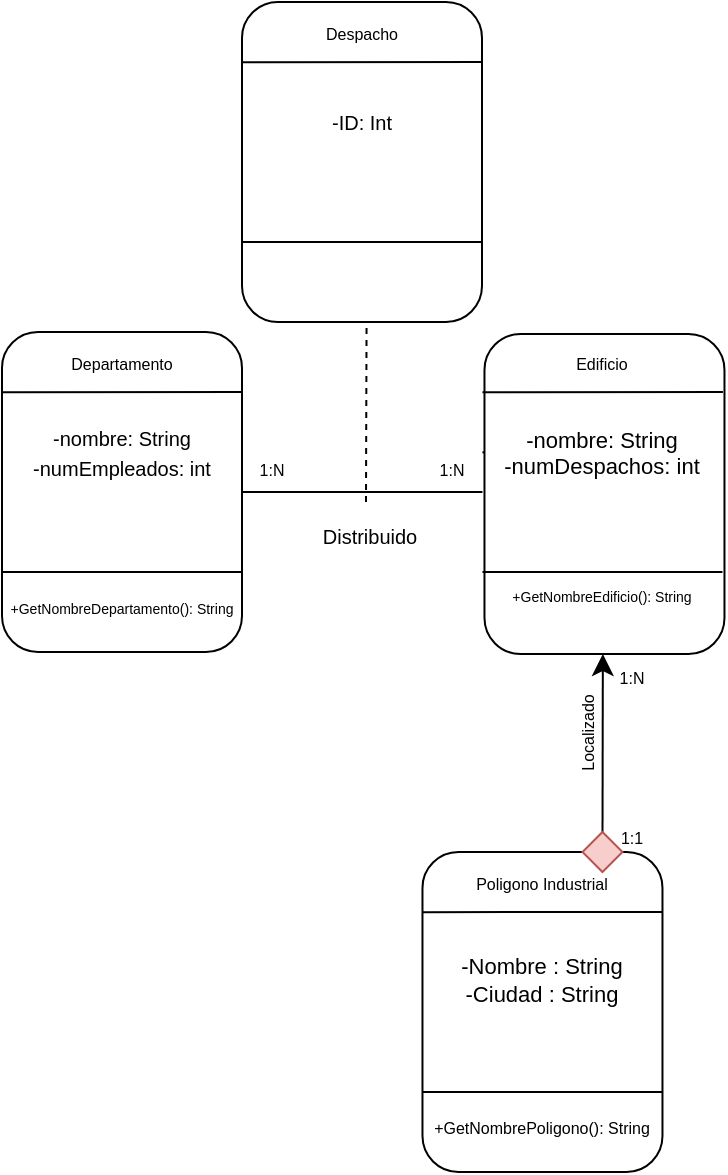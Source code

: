 <mxfile version="24.2.5" type="device">
  <diagram name="Página-1" id="XXfHnzxDMmXs4ql_Bb09">
    <mxGraphModel dx="895" dy="439" grid="1" gridSize="10" guides="1" tooltips="1" connect="1" arrows="1" fold="1" page="1" pageScale="1" pageWidth="827" pageHeight="1169" math="0" shadow="0">
      <root>
        <mxCell id="0" />
        <mxCell id="1" parent="0" />
        <mxCell id="4G8PM3yjLBQe5VdLkAt0-1" value="" style="group" parent="1" vertex="1" connectable="0">
          <mxGeometry x="470.24" y="425" width="130" height="160" as="geometry" />
        </mxCell>
        <mxCell id="4G8PM3yjLBQe5VdLkAt0-2" value="" style="rounded=1;whiteSpace=wrap;html=1;" parent="4G8PM3yjLBQe5VdLkAt0-1" vertex="1">
          <mxGeometry width="120" height="160" as="geometry" />
        </mxCell>
        <mxCell id="4G8PM3yjLBQe5VdLkAt0-3" value="" style="endArrow=none;html=1;rounded=0;" parent="4G8PM3yjLBQe5VdLkAt0-1" target="4G8PM3yjLBQe5VdLkAt0-2" edge="1">
          <mxGeometry width="50" height="50" relative="1" as="geometry">
            <mxPoint y="60" as="sourcePoint" />
            <mxPoint x="50" y="10" as="targetPoint" />
          </mxGeometry>
        </mxCell>
        <mxCell id="4G8PM3yjLBQe5VdLkAt0-4" value="" style="endArrow=none;html=1;rounded=0;entryX=1.002;entryY=0.312;entryDx=0;entryDy=0;entryPerimeter=0;" parent="4G8PM3yjLBQe5VdLkAt0-1" edge="1">
          <mxGeometry width="50" height="50" relative="1" as="geometry">
            <mxPoint y="30.08" as="sourcePoint" />
            <mxPoint x="120.24" y="30.0" as="targetPoint" />
          </mxGeometry>
        </mxCell>
        <mxCell id="4G8PM3yjLBQe5VdLkAt0-5" value="" style="endArrow=none;html=1;rounded=0;entryX=1.002;entryY=0.312;entryDx=0;entryDy=0;entryPerimeter=0;" parent="4G8PM3yjLBQe5VdLkAt0-1" edge="1">
          <mxGeometry width="50" height="50" relative="1" as="geometry">
            <mxPoint y="120" as="sourcePoint" />
            <mxPoint x="120" y="120" as="targetPoint" />
          </mxGeometry>
        </mxCell>
        <mxCell id="4G8PM3yjLBQe5VdLkAt0-6" value="&lt;span style=&quot;font-size: 8px;&quot;&gt;Poligono Industrial&lt;/span&gt;" style="text;html=1;align=center;verticalAlign=middle;whiteSpace=wrap;rounded=0;" parent="4G8PM3yjLBQe5VdLkAt0-1" vertex="1">
          <mxGeometry width="120" height="30" as="geometry" />
        </mxCell>
        <mxCell id="4G8PM3yjLBQe5VdLkAt0-7" value="&lt;div style=&quot;font-size: 11px;&quot;&gt;-Nombre : String&lt;/div&gt;&lt;div style=&quot;font-size: 11px;&quot;&gt;-Ciudad : String&lt;/div&gt;" style="text;html=1;align=center;verticalAlign=middle;whiteSpace=wrap;rounded=0;" parent="4G8PM3yjLBQe5VdLkAt0-1" vertex="1">
          <mxGeometry y="44" width="120" height="40" as="geometry" />
        </mxCell>
        <mxCell id="4G8PM3yjLBQe5VdLkAt0-8" value="&lt;font style=&quot;font-size: 8px;&quot;&gt;+GetNombrePoligono(): String&lt;/font&gt;" style="text;html=1;align=center;verticalAlign=middle;whiteSpace=wrap;rounded=0;fontSize=16;" parent="4G8PM3yjLBQe5VdLkAt0-1" vertex="1">
          <mxGeometry y="120" width="120" height="30" as="geometry" />
        </mxCell>
        <mxCell id="4G8PM3yjLBQe5VdLkAt0-10" value="" style="group" parent="1" vertex="1" connectable="0">
          <mxGeometry x="260" y="165" width="120.24" height="160" as="geometry" />
        </mxCell>
        <mxCell id="4G8PM3yjLBQe5VdLkAt0-11" value="" style="rounded=1;whiteSpace=wrap;html=1;" parent="4G8PM3yjLBQe5VdLkAt0-10" vertex="1">
          <mxGeometry width="120" height="160" as="geometry" />
        </mxCell>
        <mxCell id="4G8PM3yjLBQe5VdLkAt0-12" value="" style="endArrow=none;html=1;rounded=0;" parent="4G8PM3yjLBQe5VdLkAt0-10" target="4G8PM3yjLBQe5VdLkAt0-11" edge="1">
          <mxGeometry width="50" height="50" relative="1" as="geometry">
            <mxPoint y="60" as="sourcePoint" />
            <mxPoint x="50" y="10" as="targetPoint" />
          </mxGeometry>
        </mxCell>
        <mxCell id="4G8PM3yjLBQe5VdLkAt0-13" value="" style="endArrow=none;html=1;rounded=0;entryX=1.002;entryY=0.312;entryDx=0;entryDy=0;entryPerimeter=0;" parent="4G8PM3yjLBQe5VdLkAt0-10" edge="1">
          <mxGeometry width="50" height="50" relative="1" as="geometry">
            <mxPoint y="30.08" as="sourcePoint" />
            <mxPoint x="120.24" y="30.0" as="targetPoint" />
          </mxGeometry>
        </mxCell>
        <mxCell id="4G8PM3yjLBQe5VdLkAt0-14" value="" style="endArrow=none;html=1;rounded=0;entryX=1.002;entryY=0.312;entryDx=0;entryDy=0;entryPerimeter=0;" parent="4G8PM3yjLBQe5VdLkAt0-10" edge="1">
          <mxGeometry width="50" height="50" relative="1" as="geometry">
            <mxPoint y="120" as="sourcePoint" />
            <mxPoint x="120" y="120" as="targetPoint" />
          </mxGeometry>
        </mxCell>
        <mxCell id="4G8PM3yjLBQe5VdLkAt0-15" value="&lt;font style=&quot;font-size: 8px;&quot;&gt;Departamento&lt;/font&gt;" style="text;html=1;align=center;verticalAlign=middle;whiteSpace=wrap;rounded=0;" parent="4G8PM3yjLBQe5VdLkAt0-10" vertex="1">
          <mxGeometry x="30" width="60" height="30" as="geometry" />
        </mxCell>
        <mxCell id="4G8PM3yjLBQe5VdLkAt0-16" value="&lt;font size=&quot;1&quot;&gt;-nombre: String&lt;/font&gt;&lt;div&gt;&lt;font size=&quot;1&quot;&gt;-numEmpleados: int&lt;/font&gt;&lt;/div&gt;" style="text;html=1;align=center;verticalAlign=middle;whiteSpace=wrap;rounded=0;" parent="4G8PM3yjLBQe5VdLkAt0-10" vertex="1">
          <mxGeometry y="40" width="120" height="40" as="geometry" />
        </mxCell>
        <mxCell id="4G8PM3yjLBQe5VdLkAt0-17" value="&lt;font style=&quot;font-size: 7px;&quot;&gt;+GetNombreDepartamento(): String&lt;/font&gt;" style="text;html=1;align=center;verticalAlign=middle;whiteSpace=wrap;rounded=0;fontSize=16;" parent="4G8PM3yjLBQe5VdLkAt0-10" vertex="1">
          <mxGeometry y="120" width="120" height="30" as="geometry" />
        </mxCell>
        <mxCell id="4G8PM3yjLBQe5VdLkAt0-18" value="&lt;font style=&quot;font-size: 8px;&quot;&gt;Localizado&lt;/font&gt;" style="text;html=1;align=center;verticalAlign=middle;whiteSpace=wrap;rounded=0;fontSize=16;rotation=-90;" parent="1" vertex="1">
          <mxGeometry x="520.24" y="355" width="60" height="20" as="geometry" />
        </mxCell>
        <mxCell id="4G8PM3yjLBQe5VdLkAt0-19" value="&lt;font style=&quot;font-size: 8px;&quot;&gt;1:1&lt;/font&gt;" style="text;html=1;align=center;verticalAlign=middle;whiteSpace=wrap;rounded=0;fontSize=16;" parent="1" vertex="1">
          <mxGeometry x="560.48" y="415" width="30" as="geometry" />
        </mxCell>
        <mxCell id="4G8PM3yjLBQe5VdLkAt0-20" value="&lt;font style=&quot;font-size: 8px;&quot;&gt;1:N&lt;/font&gt;" style="text;html=1;align=center;verticalAlign=middle;whiteSpace=wrap;rounded=0;fontSize=16;" parent="1" vertex="1">
          <mxGeometry x="560.48" y="335" width="30" as="geometry" />
        </mxCell>
        <mxCell id="4G8PM3yjLBQe5VdLkAt0-21" style="edgeStyle=none;curved=1;rounded=0;orthogonalLoop=1;jettySize=auto;html=1;entryX=0;entryY=0;entryDx=0;entryDy=0;fontSize=12;startSize=8;endSize=8;" parent="1" source="4G8PM3yjLBQe5VdLkAt0-20" target="4G8PM3yjLBQe5VdLkAt0-20" edge="1">
          <mxGeometry relative="1" as="geometry" />
        </mxCell>
        <mxCell id="4G8PM3yjLBQe5VdLkAt0-22" value="" style="endArrow=classic;html=1;rounded=0;fontSize=12;startSize=8;endSize=8;curved=1;exitX=0.75;exitY=0;exitDx=0;exitDy=0;endFill=1;" parent="1" source="4G8PM3yjLBQe5VdLkAt0-6" target="4G8PM3yjLBQe5VdLkAt0-46" edge="1">
          <mxGeometry width="50" height="50" relative="1" as="geometry">
            <mxPoint x="350.24" y="445" as="sourcePoint" />
            <mxPoint x="350.24" y="325" as="targetPoint" />
          </mxGeometry>
        </mxCell>
        <mxCell id="4G8PM3yjLBQe5VdLkAt0-23" value="" style="rhombus;whiteSpace=wrap;html=1;fillColor=#f8cecc;strokeColor=#b85450;" parent="1" vertex="1">
          <mxGeometry x="550.24" y="415" width="20" height="20" as="geometry" />
        </mxCell>
        <mxCell id="4G8PM3yjLBQe5VdLkAt0-33" value="&lt;span style=&quot;font-size: 10px;&quot;&gt;Distribuido&lt;/span&gt;" style="text;html=1;align=center;verticalAlign=middle;whiteSpace=wrap;rounded=0;fontSize=16;" parent="1" vertex="1">
          <mxGeometry x="414" y="250" width="60" height="30" as="geometry" />
        </mxCell>
        <mxCell id="4G8PM3yjLBQe5VdLkAt0-35" value="&lt;font style=&quot;font-size: 8px;&quot;&gt;1:N&lt;/font&gt;" style="text;html=1;align=center;verticalAlign=middle;whiteSpace=wrap;rounded=0;fontSize=16;" parent="1" vertex="1">
          <mxGeometry x="380.24" y="231" width="30" as="geometry" />
        </mxCell>
        <mxCell id="4G8PM3yjLBQe5VdLkAt0-36" value="&lt;font style=&quot;font-size: 8px;&quot;&gt;1:N&lt;/font&gt;" style="text;html=1;align=center;verticalAlign=middle;whiteSpace=wrap;rounded=0;fontSize=16;" parent="1" vertex="1">
          <mxGeometry x="470.24" y="231" width="30" as="geometry" />
        </mxCell>
        <mxCell id="4G8PM3yjLBQe5VdLkAt0-39" value="" style="endArrow=none;html=1;rounded=0;fontSize=12;startSize=8;endSize=8;curved=1;exitX=1;exitY=1;exitDx=0;exitDy=0;entryX=0;entryY=0.5;entryDx=0;entryDy=0;" parent="1" source="4G8PM3yjLBQe5VdLkAt0-16" edge="1">
          <mxGeometry width="50" height="50" relative="1" as="geometry">
            <mxPoint x="380.24" y="245" as="sourcePoint" />
            <mxPoint x="500.24" y="245" as="targetPoint" />
          </mxGeometry>
        </mxCell>
        <mxCell id="4G8PM3yjLBQe5VdLkAt0-40" value="" style="rounded=1;whiteSpace=wrap;html=1;" parent="1" vertex="1">
          <mxGeometry x="501.24" y="166" width="120" height="160" as="geometry" />
        </mxCell>
        <mxCell id="4G8PM3yjLBQe5VdLkAt0-41" value="" style="endArrow=none;html=1;rounded=0;" parent="1" target="4G8PM3yjLBQe5VdLkAt0-40" edge="1">
          <mxGeometry width="50" height="50" relative="1" as="geometry">
            <mxPoint x="500.24" y="225" as="sourcePoint" />
            <mxPoint x="550.24" y="175" as="targetPoint" />
          </mxGeometry>
        </mxCell>
        <mxCell id="4G8PM3yjLBQe5VdLkAt0-42" value="" style="endArrow=none;html=1;rounded=0;entryX=1.002;entryY=0.312;entryDx=0;entryDy=0;entryPerimeter=0;" parent="1" edge="1">
          <mxGeometry width="50" height="50" relative="1" as="geometry">
            <mxPoint x="500.24" y="195.08" as="sourcePoint" />
            <mxPoint x="620.48" y="195" as="targetPoint" />
          </mxGeometry>
        </mxCell>
        <mxCell id="4G8PM3yjLBQe5VdLkAt0-43" value="" style="endArrow=none;html=1;rounded=0;entryX=1.002;entryY=0.312;entryDx=0;entryDy=0;entryPerimeter=0;" parent="1" edge="1">
          <mxGeometry width="50" height="50" relative="1" as="geometry">
            <mxPoint x="500.24" y="285" as="sourcePoint" />
            <mxPoint x="620.24" y="285" as="targetPoint" />
          </mxGeometry>
        </mxCell>
        <mxCell id="4G8PM3yjLBQe5VdLkAt0-44" value="&lt;span style=&quot;font-size: 8px;&quot;&gt;Edificio&lt;/span&gt;" style="text;html=1;align=center;verticalAlign=middle;whiteSpace=wrap;rounded=0;" parent="1" vertex="1">
          <mxGeometry x="500.24" y="165" width="120" height="30" as="geometry" />
        </mxCell>
        <mxCell id="4G8PM3yjLBQe5VdLkAt0-45" value="&lt;font style=&quot;font-size: 11px;&quot;&gt;-nombre: String&lt;/font&gt;&lt;div style=&quot;font-size: 11px;&quot;&gt;&lt;font style=&quot;font-size: 11px;&quot;&gt;-numDespachos: int&lt;/font&gt;&lt;/div&gt;" style="text;html=1;align=center;verticalAlign=middle;whiteSpace=wrap;rounded=0;" parent="1" vertex="1">
          <mxGeometry x="500.48" y="195" width="120" height="60" as="geometry" />
        </mxCell>
        <mxCell id="4G8PM3yjLBQe5VdLkAt0-46" value="&lt;span style=&quot;font-size: 7px;&quot;&gt;+GetNombreEdificio(): String&lt;/span&gt;" style="text;html=1;align=center;verticalAlign=middle;whiteSpace=wrap;rounded=0;" parent="1" vertex="1">
          <mxGeometry x="500.48" y="266" width="120" height="60" as="geometry" />
        </mxCell>
        <mxCell id="4G8PM3yjLBQe5VdLkAt0-50" value="" style="group" parent="1" vertex="1" connectable="0">
          <mxGeometry x="380" width="120.24" height="160" as="geometry" />
        </mxCell>
        <mxCell id="4G8PM3yjLBQe5VdLkAt0-51" value="" style="rounded=1;whiteSpace=wrap;html=1;" parent="4G8PM3yjLBQe5VdLkAt0-50" vertex="1">
          <mxGeometry width="120" height="160" as="geometry" />
        </mxCell>
        <mxCell id="4G8PM3yjLBQe5VdLkAt0-52" value="" style="endArrow=none;html=1;rounded=0;" parent="4G8PM3yjLBQe5VdLkAt0-50" target="4G8PM3yjLBQe5VdLkAt0-51" edge="1">
          <mxGeometry width="50" height="50" relative="1" as="geometry">
            <mxPoint y="60" as="sourcePoint" />
            <mxPoint x="50" y="10" as="targetPoint" />
          </mxGeometry>
        </mxCell>
        <mxCell id="4G8PM3yjLBQe5VdLkAt0-53" value="" style="endArrow=none;html=1;rounded=0;entryX=1.002;entryY=0.312;entryDx=0;entryDy=0;entryPerimeter=0;" parent="4G8PM3yjLBQe5VdLkAt0-50" edge="1">
          <mxGeometry width="50" height="50" relative="1" as="geometry">
            <mxPoint y="30.08" as="sourcePoint" />
            <mxPoint x="120.24" y="30.0" as="targetPoint" />
          </mxGeometry>
        </mxCell>
        <mxCell id="4G8PM3yjLBQe5VdLkAt0-54" value="" style="endArrow=none;html=1;rounded=0;entryX=1.002;entryY=0.312;entryDx=0;entryDy=0;entryPerimeter=0;" parent="4G8PM3yjLBQe5VdLkAt0-50" edge="1">
          <mxGeometry width="50" height="50" relative="1" as="geometry">
            <mxPoint y="120" as="sourcePoint" />
            <mxPoint x="120" y="120" as="targetPoint" />
          </mxGeometry>
        </mxCell>
        <mxCell id="4G8PM3yjLBQe5VdLkAt0-55" value="&lt;span style=&quot;font-size: 8px;&quot;&gt;Despacho&lt;/span&gt;" style="text;html=1;align=center;verticalAlign=middle;whiteSpace=wrap;rounded=0;" parent="4G8PM3yjLBQe5VdLkAt0-50" vertex="1">
          <mxGeometry x="30" width="60" height="30" as="geometry" />
        </mxCell>
        <mxCell id="4G8PM3yjLBQe5VdLkAt0-56" value="&lt;font size=&quot;1&quot;&gt;-ID: Int&lt;/font&gt;" style="text;html=1;align=center;verticalAlign=middle;whiteSpace=wrap;rounded=0;" parent="4G8PM3yjLBQe5VdLkAt0-50" vertex="1">
          <mxGeometry y="40" width="120" height="40" as="geometry" />
        </mxCell>
        <mxCell id="4G8PM3yjLBQe5VdLkAt0-59" value="" style="endArrow=none;dashed=1;html=1;rounded=0;entryX=0.519;entryY=1.004;entryDx=0;entryDy=0;entryPerimeter=0;" parent="1" target="4G8PM3yjLBQe5VdLkAt0-51" edge="1">
          <mxGeometry width="50" height="50" relative="1" as="geometry">
            <mxPoint x="442" y="250" as="sourcePoint" />
            <mxPoint x="420" y="210" as="targetPoint" />
          </mxGeometry>
        </mxCell>
      </root>
    </mxGraphModel>
  </diagram>
</mxfile>
